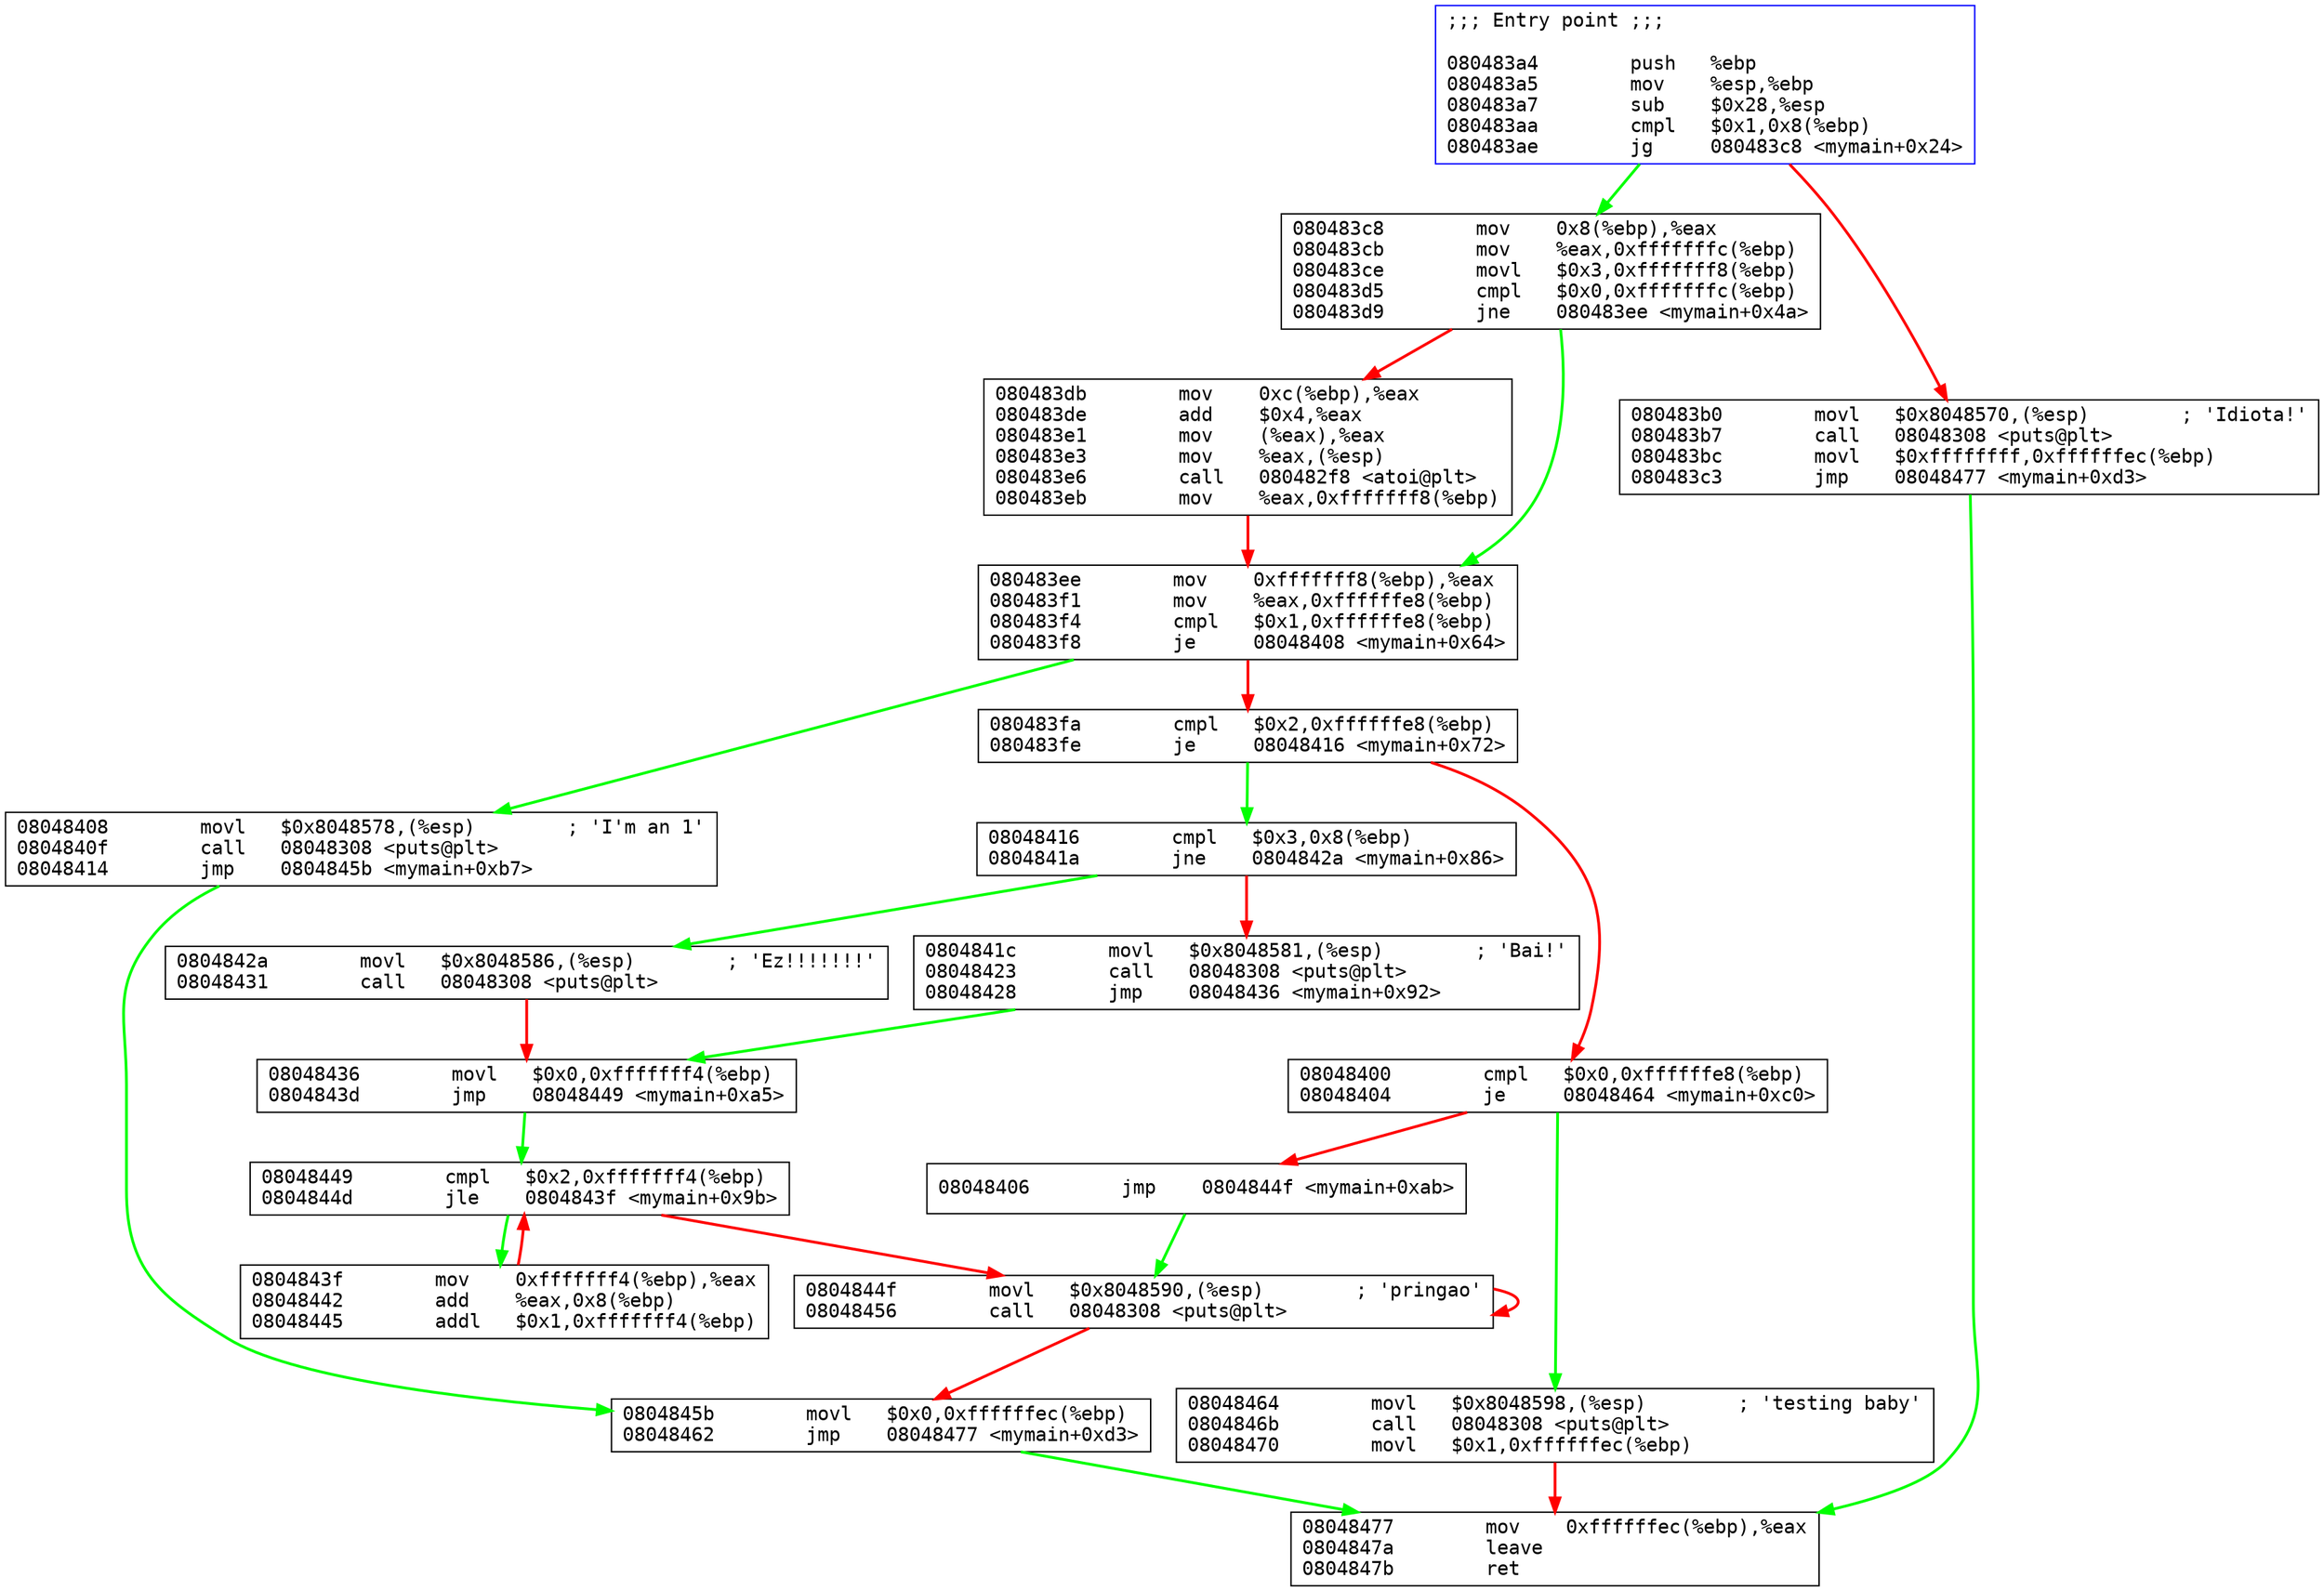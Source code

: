 digraph G { node [fontname=Courier]; 
 "080483a4" [shape=box, color = blue, label = ";;; Entry point ;;;\l\l080483a4	push   %ebp\l080483a5	mov    %esp,%ebp\l080483a7	sub    $0x28,%esp\l080483aa	cmpl   $0x1,0x8(%ebp)\l080483ae	jg     080483c8 <mymain+0x24>\l"]

 "08048408" [shape=box, label = "08048408	movl   $0x8048578,(%esp)	; 'I'm an 1'\l0804840f	call   08048308 <puts@plt>\l08048414	jmp    0804845b <mymain+0xb7>\l"]

 "08048436" [shape=box, label = "08048436	movl   $0x0,0xfffffff4(%ebp)\l0804843d	jmp    08048449 <mymain+0xa5>\l"]

 "08048400" [shape=box, label = "08048400	cmpl   $0x0,0xffffffe8(%ebp)\l08048404	je     08048464 <mymain+0xc0>\l"]

 "0804844f" [shape=box, label = "0804844f	movl   $0x8048590,(%esp)	; 'pringao'\l08048456	call   08048308 <puts@plt>\l"]

 "08048416" [shape=box, label = "08048416	cmpl   $0x3,0x8(%ebp)\l0804841a	jne    0804842a <mymain+0x86>\l"]

 "08048406" [shape=box, label = "08048406	jmp    0804844f <mymain+0xab>\l"]

 "080483ee" [shape=box, label = "080483ee	mov    0xfffffff8(%ebp),%eax\l080483f1	mov    %eax,0xffffffe8(%ebp)\l080483f4	cmpl   $0x1,0xffffffe8(%ebp)\l080483f8	je     08048408 <mymain+0x64>\l"]

 "080483fa" [shape=box, label = "080483fa	cmpl   $0x2,0xffffffe8(%ebp)\l080483fe	je     08048416 <mymain+0x72>\l"]

 "080483c8" [shape=box, label = "080483c8	mov    0x8(%ebp),%eax\l080483cb	mov    %eax,0xfffffffc(%ebp)\l080483ce	movl   $0x3,0xfffffff8(%ebp)\l080483d5	cmpl   $0x0,0xfffffffc(%ebp)\l080483d9	jne    080483ee <mymain+0x4a>\l"]

 "08048449" [shape=box, label = "08048449	cmpl   $0x2,0xfffffff4(%ebp)\l0804844d	jle    0804843f <mymain+0x9b>\l"]

 "0804845b" [shape=box, label = "0804845b	movl   $0x0,0xffffffec(%ebp)\l08048462	jmp    08048477 <mymain+0xd3>\l"]

 "0804843f" [shape=box, label = "0804843f	mov    0xfffffff4(%ebp),%eax\l08048442	add    %eax,0x8(%ebp)\l08048445	addl   $0x1,0xfffffff4(%ebp)\l"]

 "0804841c" [shape=box, label = "0804841c	movl   $0x8048581,(%esp)	; 'Bai!'\l08048423	call   08048308 <puts@plt>\l08048428	jmp    08048436 <mymain+0x92>\l"]

 "080483db" [shape=box, label = "080483db	mov    0xc(%ebp),%eax\l080483de	add    $0x4,%eax\l080483e1	mov    (%eax),%eax\l080483e3	mov    %eax,(%esp)\l080483e6	call   080482f8 <atoi@plt>\l080483eb	mov    %eax,0xfffffff8(%ebp)\l"]

 "08048477" [shape=box, label = "08048477	mov    0xffffffec(%ebp),%eax\l0804847a	leave\l0804847b	ret\l"]

 "080483b0" [shape=box, label = "080483b0	movl   $0x8048570,(%esp)	; 'Idiota!'\l080483b7	call   08048308 <puts@plt>\l080483bc	movl   $0xffffffff,0xffffffec(%ebp)\l080483c3	jmp    08048477 <mymain+0xd3>\l"]

 "08048464" [shape=box, label = "08048464	movl   $0x8048598,(%esp)	; 'testing baby'\l0804846b	call   08048308 <puts@plt>\l08048470	movl   $0x1,0xffffffec(%ebp)\l"]

 "0804842a" [shape=box, label = "0804842a	movl   $0x8048586,(%esp)	; 'Ez!!!!!!!'\l08048431	call   08048308 <puts@plt>\l"]
"080483a4" -> "080483c8" [style = bold, color=green]
"080483a4" -> "080483b0" [style = bold, color=red]
"080483b0" -> "08048477" [style = bold, color=green]
"080483c8" -> "080483ee" [style = bold, color=green]
"080483c8" -> "080483db" [style = bold, color=red]
"080483db" -> "080483ee" [style = bold, color=red]
"080483ee" -> "08048408" [style = bold, color=green]
"080483ee" -> "080483fa" [style = bold, color=red]
"080483fa" -> "08048416" [style = bold, color=green]
"080483fa" -> "08048400" [style = bold, color=red]
"08048400" -> "08048464" [style = bold, color=green]
"08048400" -> "08048406" [style = bold, color=red]
"08048406" -> "0804844f" [style = bold, color=green]
"08048408" -> "0804845b" [style = bold, color=green]
"08048416" -> "0804842a" [style = bold, color=green]
"08048416" -> "0804841c" [style = bold, color=red]
"0804841c" -> "08048436" [style = bold, color=green]
"0804842a" -> "08048436" [style = bold, color=red]
"08048436" -> "08048449" [style = bold, color=green]
"0804843f" -> "08048449" [style = bold, color=red]
"08048449" -> "0804843f" [style = bold, color=green]
"08048449" -> "0804844f" [style = bold, color=red]
"0804844f" -> "0804844f" [style = bold, color=red]
"0804844f" -> "0804845b" [style = bold, color=red]
"0804845b" -> "08048477" [style = bold, color=green]
"08048464" -> "08048477" [style = bold, color=red]
}